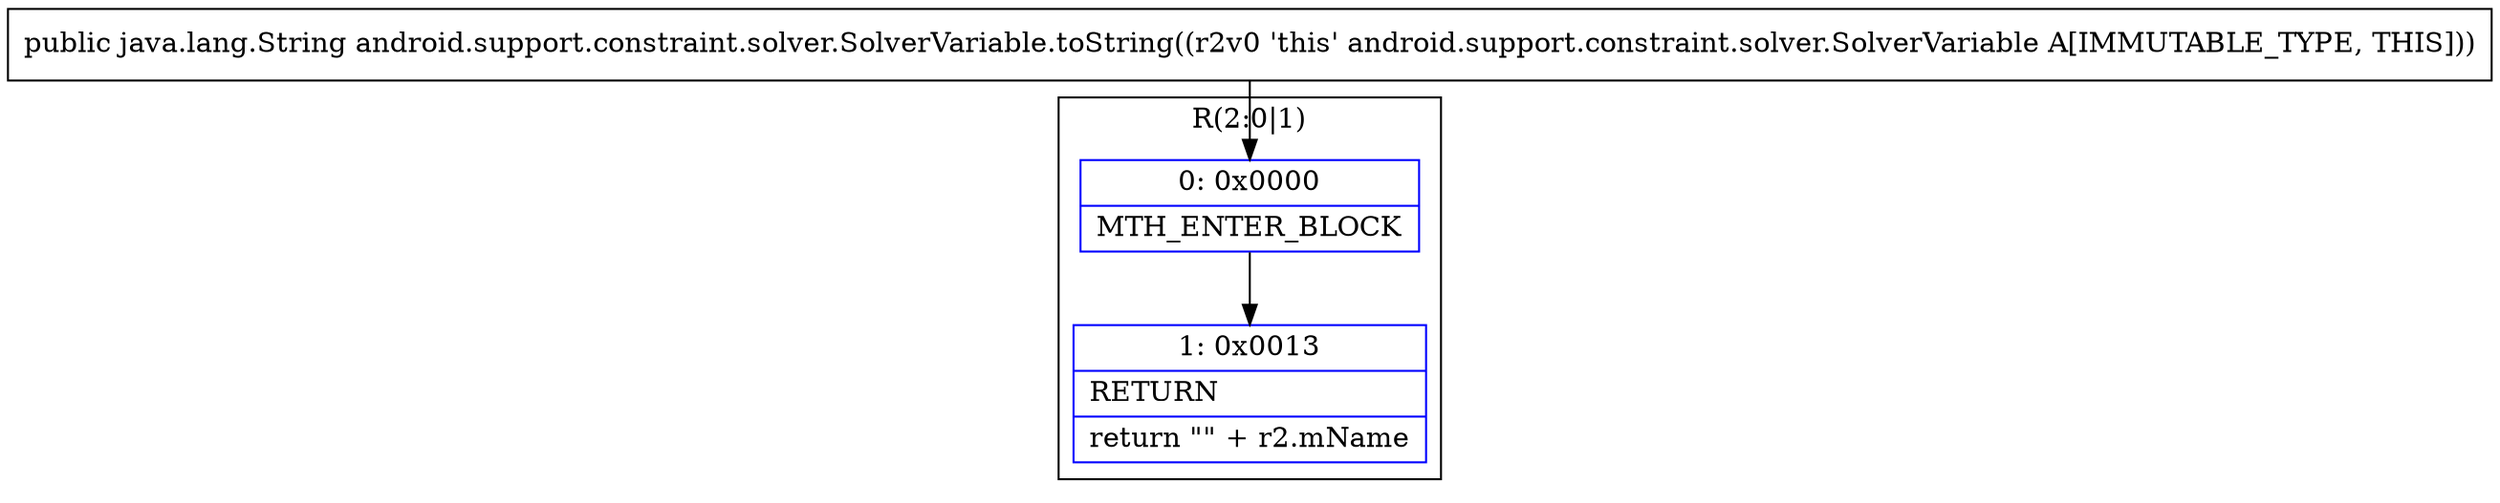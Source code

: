 digraph "CFG forandroid.support.constraint.solver.SolverVariable.toString()Ljava\/lang\/String;" {
subgraph cluster_Region_1487902557 {
label = "R(2:0|1)";
node [shape=record,color=blue];
Node_0 [shape=record,label="{0\:\ 0x0000|MTH_ENTER_BLOCK\l}"];
Node_1 [shape=record,label="{1\:\ 0x0013|RETURN\l|return \"\" + r2.mName\l}"];
}
MethodNode[shape=record,label="{public java.lang.String android.support.constraint.solver.SolverVariable.toString((r2v0 'this' android.support.constraint.solver.SolverVariable A[IMMUTABLE_TYPE, THIS])) }"];
MethodNode -> Node_0;
Node_0 -> Node_1;
}

